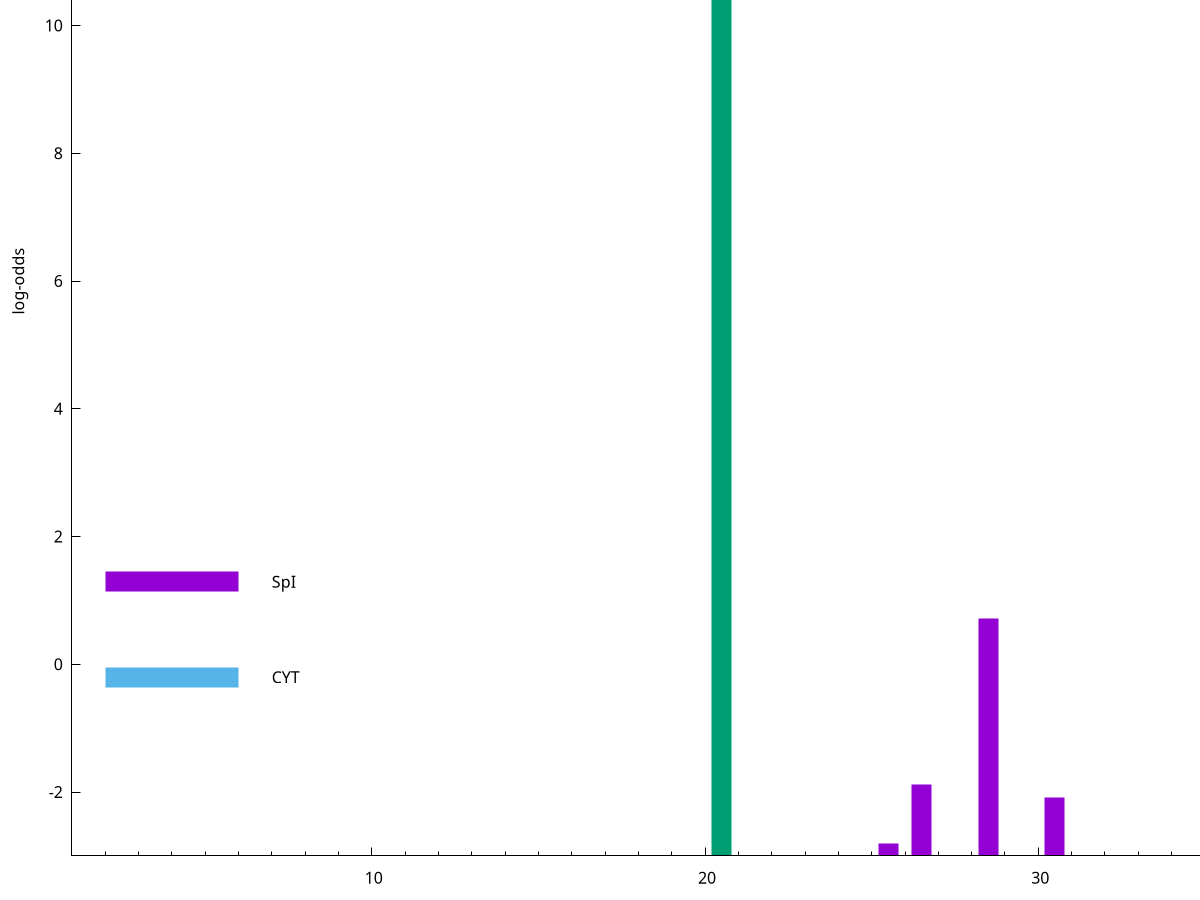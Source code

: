 set title "LipoP predictions for SRR4017825.gff"
set size 2., 1.4
set xrange [1:70] 
set mxtics 10
set yrange [-3:15]
set y2range [0:18]
set ylabel "log-odds"
set term postscript eps color solid "Helvetica" 30
set output "SRR4017825.gff33.eps"
set arrow from 2,13.2851 to 6,13.2851 nohead lt 2 lw 20
set label "SpII" at 7,13.2851
set arrow from 2,1.29273 to 6,1.29273 nohead lt 1 lw 20
set label "SpI" at 7,1.29273
set arrow from 2,-0.200913 to 6,-0.200913 nohead lt 3 lw 20
set label "CYT" at 7,-0.200913
set arrow from 2,13.2851 to 6,13.2851 nohead lt 2 lw 20
set label "SpII" at 7,13.2851
# NOTE: The scores below are the log-odds scores with the threshold
# NOTE: subtracted (a hack to make gnuplot make the histogram all
# NOTE: look nice).
plot "-" axes x1y2 title "" with impulses lt 2 lw 20, "-" axes x1y2 title "" with impulses lt 1 lw 20
20.500000 16.285100
e
28.500000 3.714307
26.500000 1.117220
30.500000 0.907450
25.500000 0.187060
e
exit
